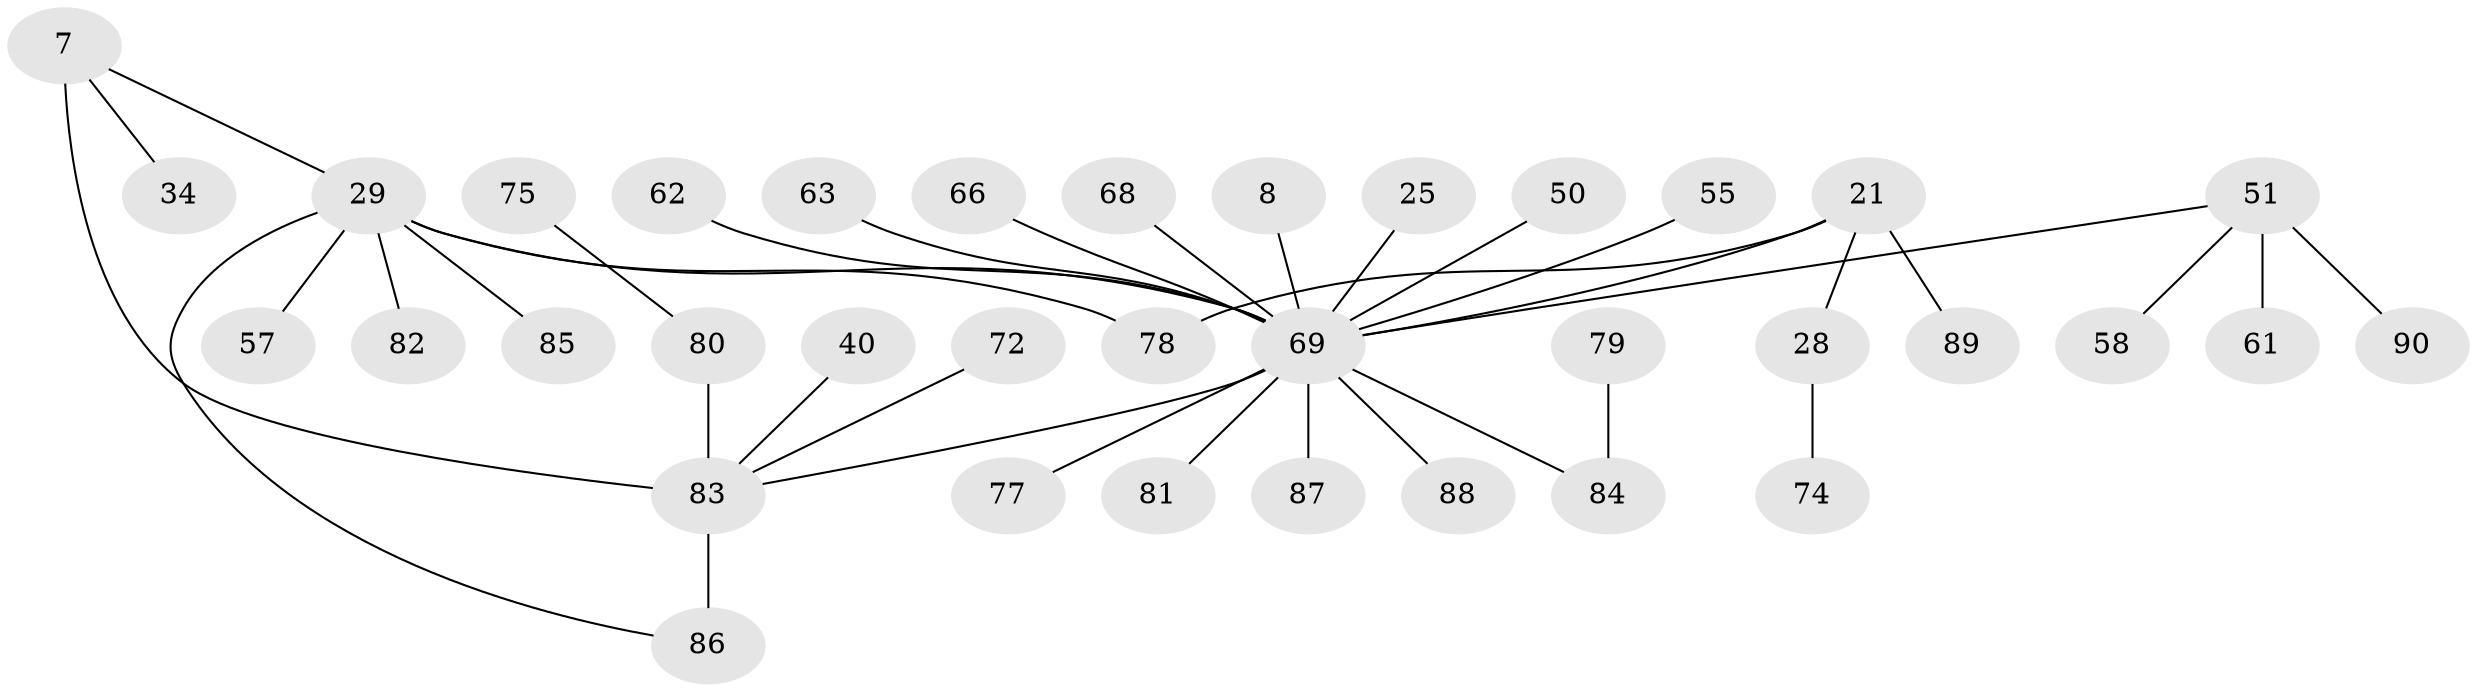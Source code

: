 // original degree distribution, {6: 0.011111111111111112, 3: 0.2, 7: 0.022222222222222223, 5: 0.03333333333333333, 4: 0.08888888888888889, 1: 0.3888888888888889, 2: 0.25555555555555554}
// Generated by graph-tools (version 1.1) at 2025/44/03/04/25 21:44:42]
// undirected, 36 vertices, 38 edges
graph export_dot {
graph [start="1"]
  node [color=gray90,style=filled];
  7;
  8;
  21 [super="+16"];
  25;
  28 [super="+23"];
  29 [super="+19+14"];
  34;
  40 [super="+32"];
  50;
  51 [super="+49"];
  55;
  57 [super="+43"];
  58;
  61;
  62 [super="+45+59"];
  63;
  66;
  68;
  69 [super="+47+64"];
  72;
  74 [super="+48"];
  75;
  77 [super="+42+71"];
  78 [super="+76"];
  79;
  80 [super="+46+53"];
  81;
  82 [super="+20+70"];
  83 [super="+60+65+67"];
  84 [super="+13"];
  85;
  86 [super="+52"];
  87;
  88;
  89;
  90 [super="+54"];
  7 -- 34;
  7 -- 29;
  7 -- 83 [weight=3];
  8 -- 69;
  21 -- 89;
  21 -- 28 [weight=2];
  21 -- 78;
  21 -- 69 [weight=3];
  25 -- 69;
  28 -- 74;
  29 -- 85;
  29 -- 82 [weight=2];
  29 -- 86;
  29 -- 57;
  29 -- 78;
  29 -- 69;
  40 -- 83;
  50 -- 69;
  51 -- 90 [weight=2];
  51 -- 69;
  51 -- 58;
  51 -- 61;
  55 -- 69;
  62 -- 69;
  63 -- 69;
  66 -- 69;
  68 -- 69;
  69 -- 83 [weight=2];
  69 -- 77;
  69 -- 81;
  69 -- 84;
  69 -- 87;
  69 -- 88;
  72 -- 83;
  75 -- 80;
  79 -- 84;
  80 -- 83;
  83 -- 86 [weight=2];
}
